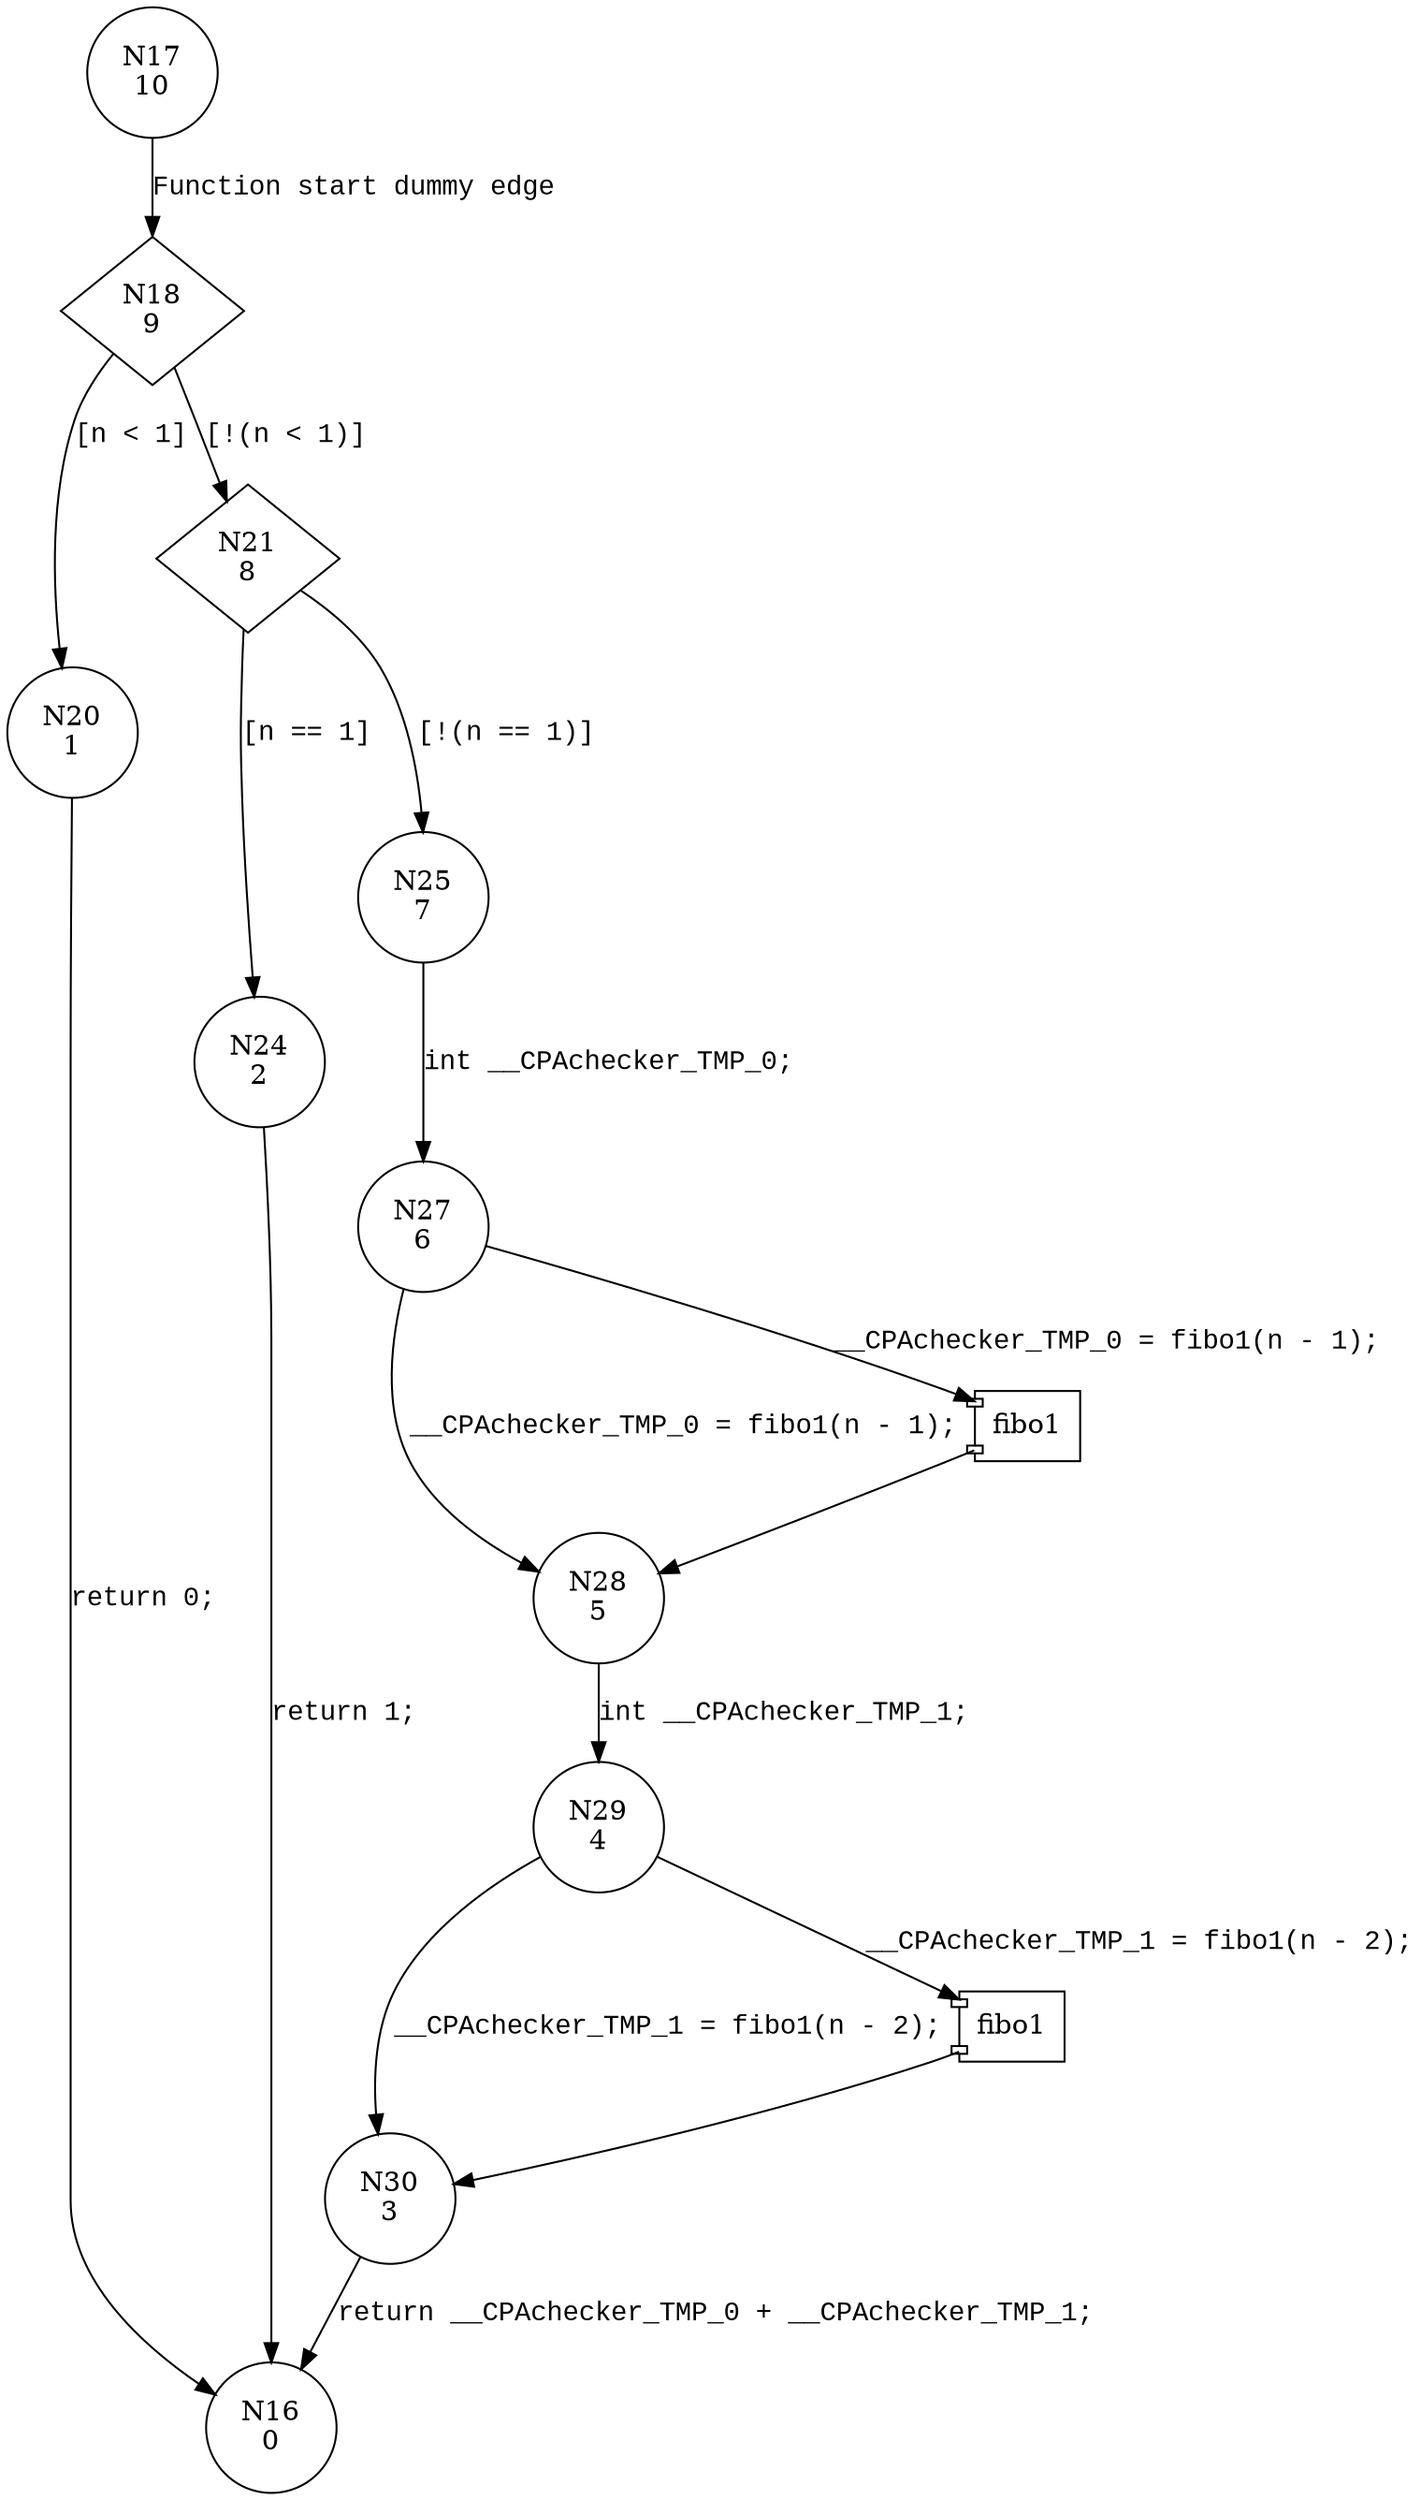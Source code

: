 digraph fibo2 {
17 [shape="circle" label="N17\n10"]
18 [shape="diamond" label="N18\n9"]
20 [shape="circle" label="N20\n1"]
21 [shape="diamond" label="N21\n8"]
24 [shape="circle" label="N24\n2"]
25 [shape="circle" label="N25\n7"]
27 [shape="circle" label="N27\n6"]
28 [shape="circle" label="N28\n5"]
29 [shape="circle" label="N29\n4"]
30 [shape="circle" label="N30\n3"]
16 [shape="circle" label="N16\n0"]
17 -> 18 [label="Function start dummy edge" fontname="Courier New"]
18 -> 20 [label="[n < 1]" fontname="Courier New"]
18 -> 21 [label="[!(n < 1)]" fontname="Courier New"]
21 -> 24 [label="[n == 1]" fontname="Courier New"]
21 -> 25 [label="[!(n == 1)]" fontname="Courier New"]
100002 [shape="component" label="fibo1"]
27 -> 100002 [label="__CPAchecker_TMP_0 = fibo1(n - 1);" fontname="Courier New"]
100002 -> 28 [label="" fontname="Courier New"]
27 -> 28 [label="__CPAchecker_TMP_0 = fibo1(n - 1);" fontname="Courier New"]
28 -> 29 [label="int __CPAchecker_TMP_1;" fontname="Courier New"]
100003 [shape="component" label="fibo1"]
29 -> 100003 [label="__CPAchecker_TMP_1 = fibo1(n - 2);" fontname="Courier New"]
100003 -> 30 [label="" fontname="Courier New"]
29 -> 30 [label="__CPAchecker_TMP_1 = fibo1(n - 2);" fontname="Courier New"]
30 -> 16 [label="return __CPAchecker_TMP_0 + __CPAchecker_TMP_1;" fontname="Courier New"]
20 -> 16 [label="return 0;" fontname="Courier New"]
25 -> 27 [label="int __CPAchecker_TMP_0;" fontname="Courier New"]
24 -> 16 [label="return 1;" fontname="Courier New"]
}